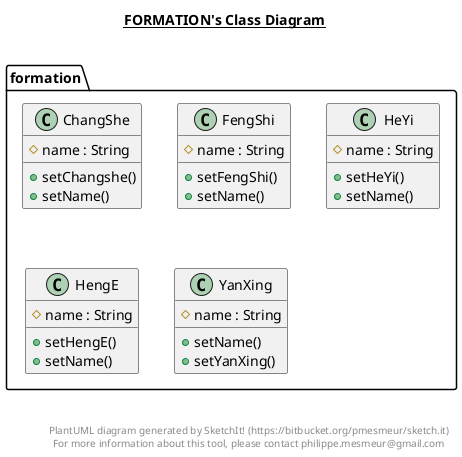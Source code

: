 @startuml

title __FORMATION's Class Diagram__\n

  namespace formation {
    class formation.ChangShe {
        # name : String
        + setChangshe()
        + setName()
    }
  }
  

  namespace formation {
    class formation.FengShi {
        # name : String
        + setFengShi()
        + setName()
    }
  }
  

  namespace formation {
    class formation.HeYi {
        # name : String
        + setHeYi()
        + setName()
    }
  }
  

  namespace formation {
    class formation.HengE {
        # name : String
        + setHengE()
        + setName()
    }
  }
  

  namespace formation {
    class formation.YanXing {
        # name : String
        + setName()
        + setYanXing()
    }
  }
  



right footer


PlantUML diagram generated by SketchIt! (https://bitbucket.org/pmesmeur/sketch.it)
For more information about this tool, please contact philippe.mesmeur@gmail.com
endfooter

@enduml

